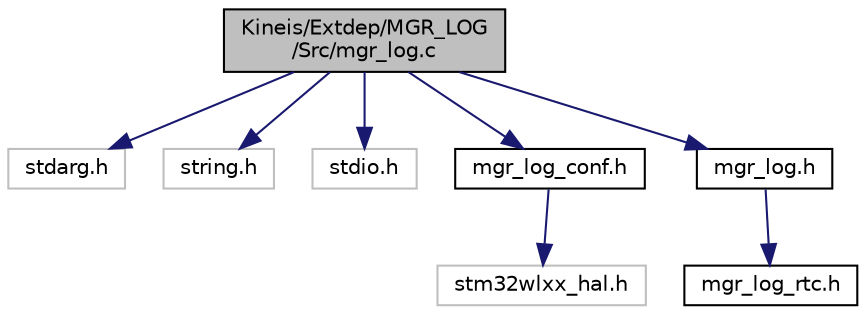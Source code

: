 digraph "Kineis/Extdep/MGR_LOG/Src/mgr_log.c"
{
 // INTERACTIVE_SVG=YES
 // LATEX_PDF_SIZE
  edge [fontname="Helvetica",fontsize="10",labelfontname="Helvetica",labelfontsize="10"];
  node [fontname="Helvetica",fontsize="10",shape=record];
  Node1 [label="Kineis/Extdep/MGR_LOG\l/Src/mgr_log.c",height=0.2,width=0.4,color="black", fillcolor="grey75", style="filled", fontcolor="black",tooltip="logger main file"];
  Node1 -> Node2 [color="midnightblue",fontsize="10",style="solid",fontname="Helvetica"];
  Node2 [label="stdarg.h",height=0.2,width=0.4,color="grey75", fillcolor="white", style="filled",tooltip=" "];
  Node1 -> Node3 [color="midnightblue",fontsize="10",style="solid",fontname="Helvetica"];
  Node3 [label="string.h",height=0.2,width=0.4,color="grey75", fillcolor="white", style="filled",tooltip=" "];
  Node1 -> Node4 [color="midnightblue",fontsize="10",style="solid",fontname="Helvetica"];
  Node4 [label="stdio.h",height=0.2,width=0.4,color="grey75", fillcolor="white", style="filled",tooltip=" "];
  Node1 -> Node5 [color="midnightblue",fontsize="10",style="solid",fontname="Helvetica"];
  Node5 [label="mgr_log_conf.h",height=0.2,width=0.4,color="black", fillcolor="white", style="filled",URL="$dc/d44/mgr__log__conf_8h.html",tooltip="template configuration for logging manager of kineis_sw libraries"];
  Node5 -> Node6 [color="midnightblue",fontsize="10",style="solid",fontname="Helvetica"];
  Node6 [label="stm32wlxx_hal.h",height=0.2,width=0.4,color="grey75", fillcolor="white", style="filled",tooltip=" "];
  Node1 -> Node7 [color="midnightblue",fontsize="10",style="solid",fontname="Helvetica"];
  Node7 [label="mgr_log.h",height=0.2,width=0.4,color="black", fillcolor="white", style="filled",URL="$d2/d2e/mgr__log_8h.html",tooltip="logger main header file"];
  Node7 -> Node8 [color="midnightblue",fontsize="10",style="solid",fontname="Helvetica"];
  Node8 [label="mgr_log_rtc.h",height=0.2,width=0.4,color="black", fillcolor="white", style="filled",URL="$d9/d70/mgr__log__rtc_8h.html",tooltip=": Header for mgr_log_rtc.c file. This file contains log routine concerning RTC. Thus there is a depen..."];
}

